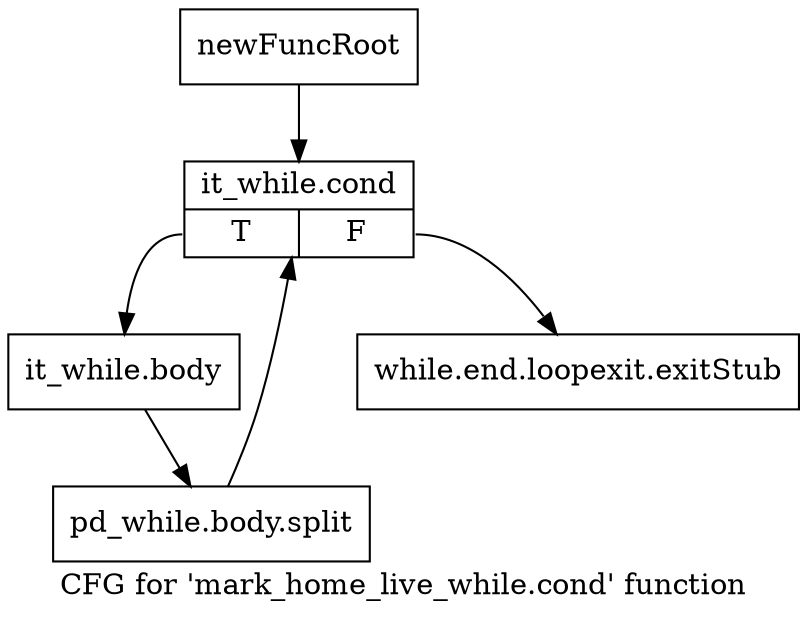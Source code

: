digraph "CFG for 'mark_home_live_while.cond' function" {
	label="CFG for 'mark_home_live_while.cond' function";

	Node0xbdce930 [shape=record,label="{newFuncRoot}"];
	Node0xbdce930 -> Node0xbdce9d0;
	Node0xbdce980 [shape=record,label="{while.end.loopexit.exitStub}"];
	Node0xbdce9d0 [shape=record,label="{it_while.cond|{<s0>T|<s1>F}}"];
	Node0xbdce9d0:s0 -> Node0xbdcea20;
	Node0xbdce9d0:s1 -> Node0xbdce980;
	Node0xbdcea20 [shape=record,label="{it_while.body}"];
	Node0xbdcea20 -> Node0xf8e8290;
	Node0xf8e8290 [shape=record,label="{pd_while.body.split}"];
	Node0xf8e8290 -> Node0xbdce9d0;
}
